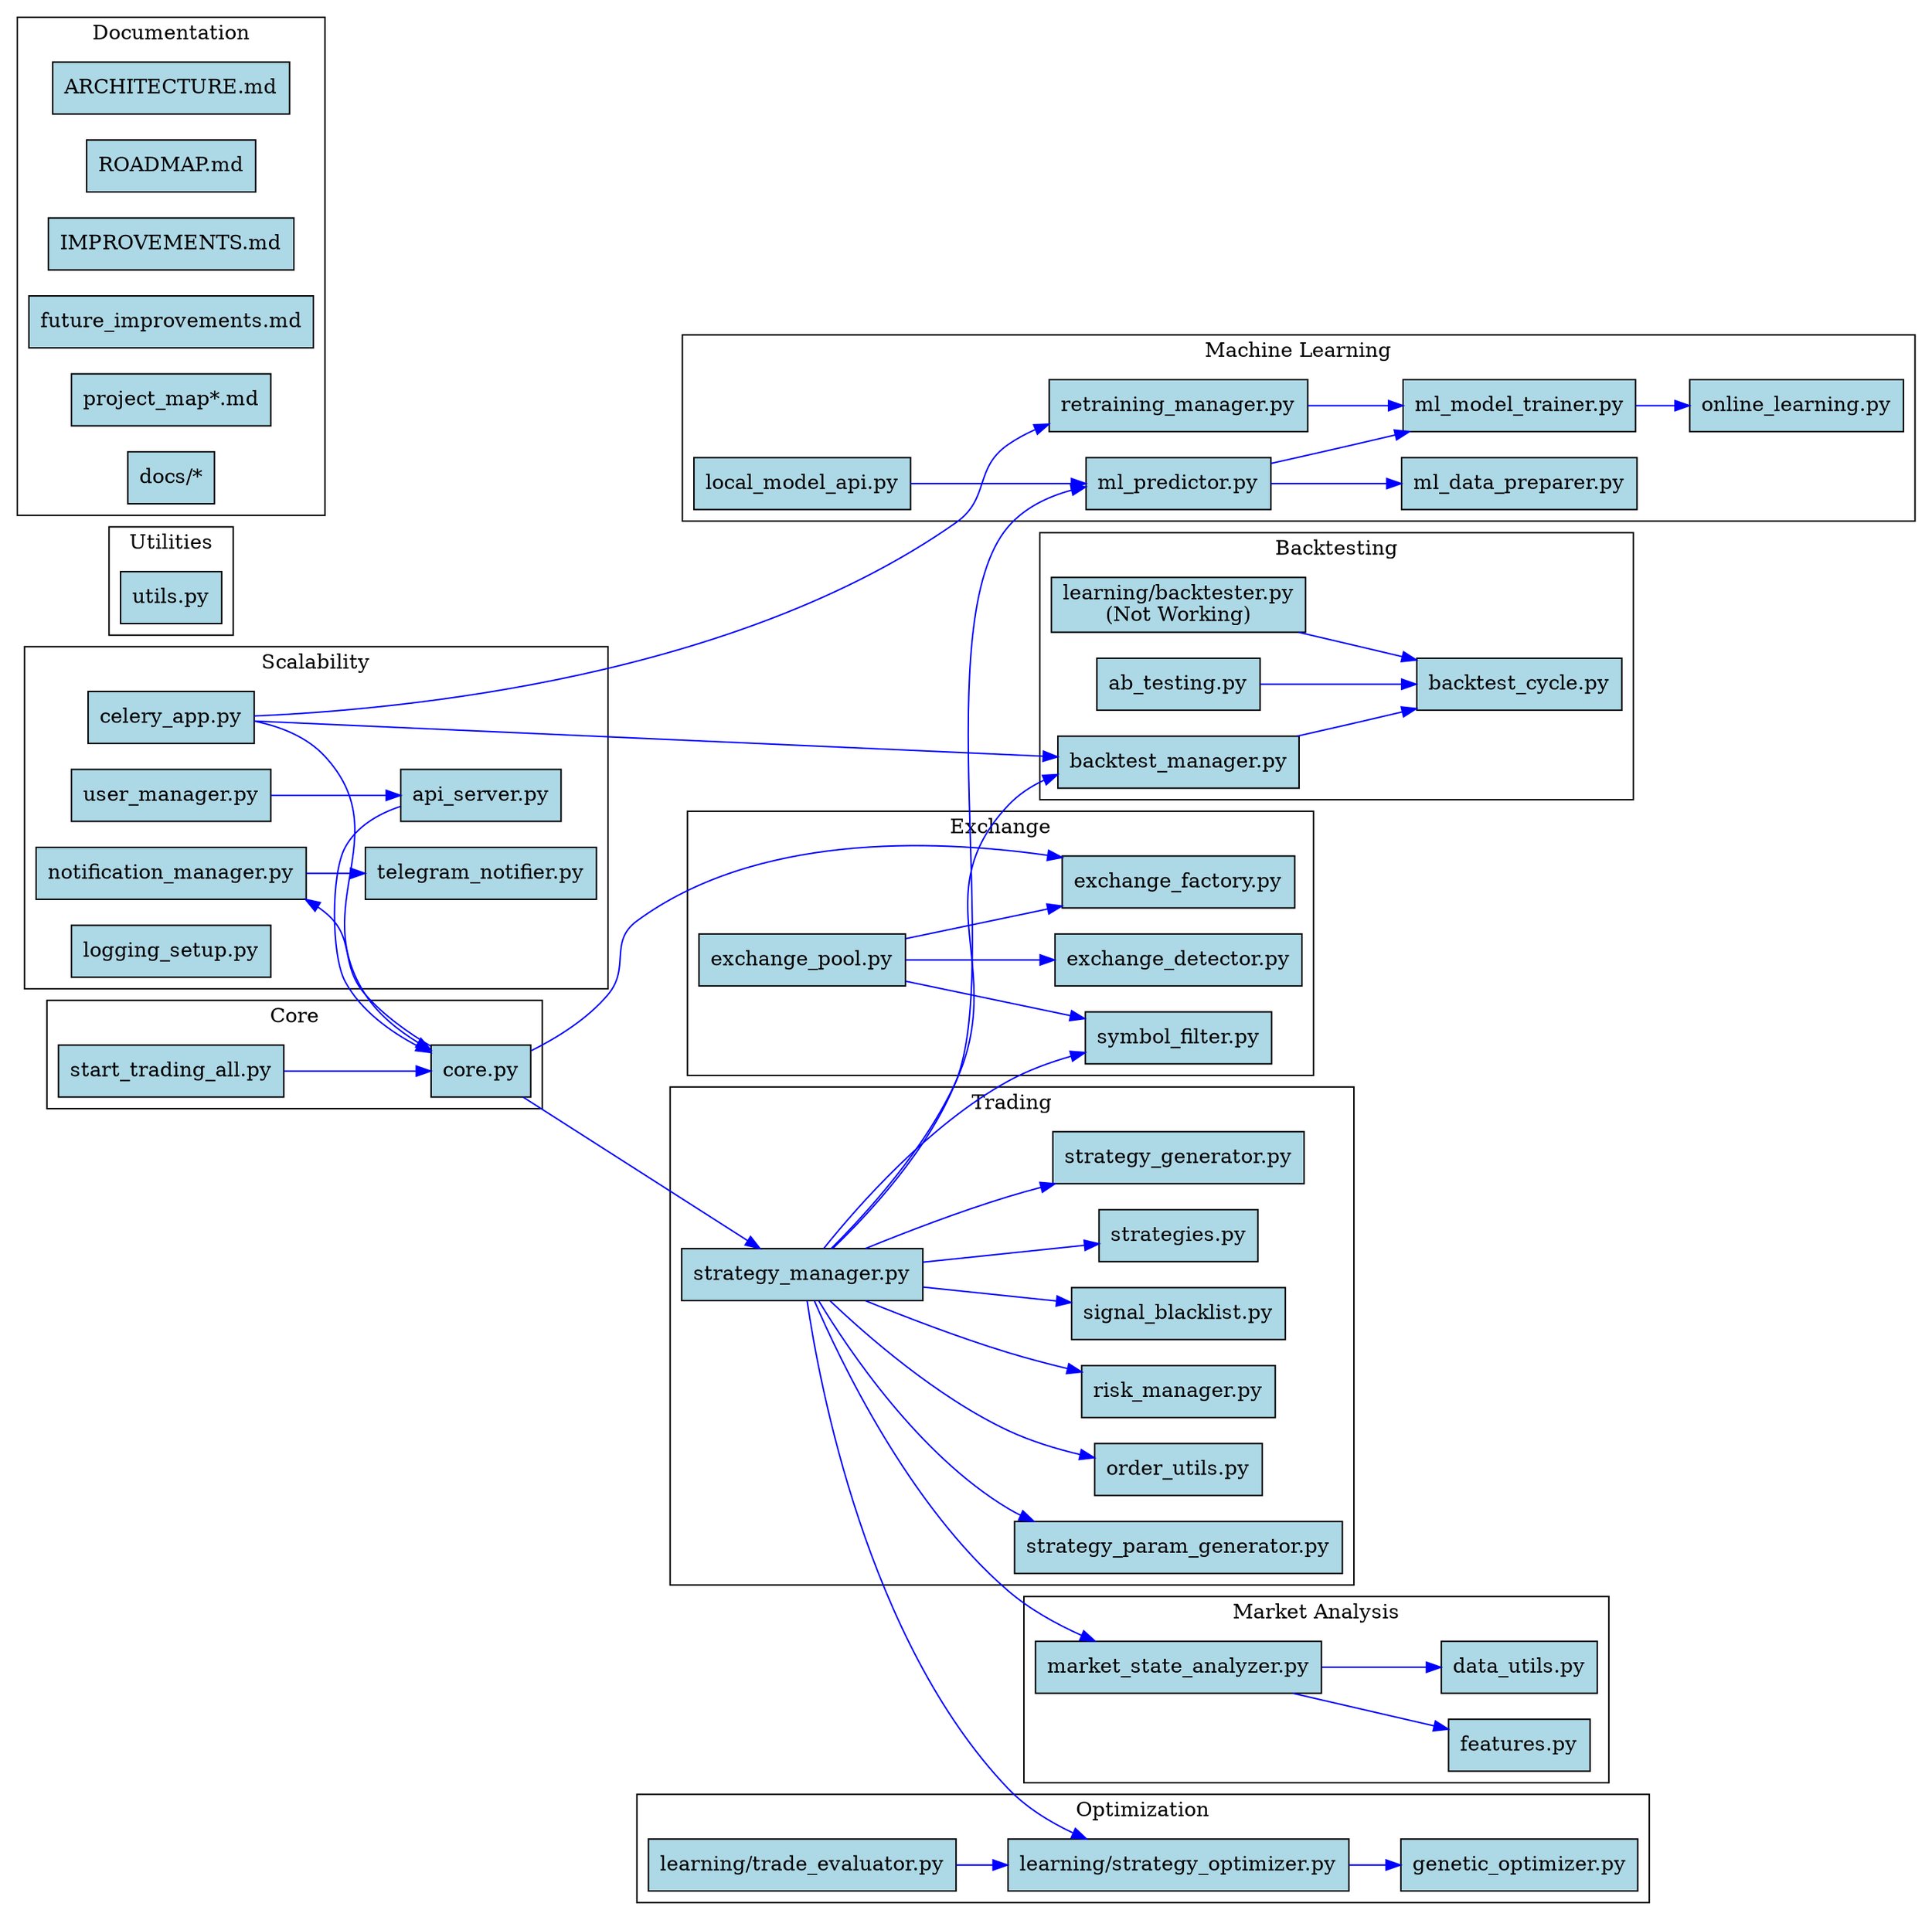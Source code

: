 digraph TradingBotSystem {
    rankdir=LR;
    node [shape=box, style=filled, fillcolor=lightblue];
    edge [color=blue];

    // Core
    subgraph cluster_core {
        label="Core";
        fillcolor=lightgreen;
        core [label="core.py"];
        start_trading [label="start_trading_all.py"];
        start_trading -> core;
    }

    // Trading
    subgraph cluster_trading {
        label="Trading";
        fillcolor=lightyellow;
        strategies [label="strategies.py"];
        strategy_manager [label="strategy_manager.py"];
        strategy_generator [label="strategy_generator.py"];
        strategy_param_generator [label="strategy_param_generator.py"];
        order_utils [label="order_utils.py"];
        risk_manager [label="risk_manager.py"];
        signal_blacklist [label="signal_blacklist.py"];
        strategy_manager -> strategies;
        strategy_manager -> strategy_generator;
        strategy_manager -> strategy_param_generator;
        strategy_manager -> order_utils;
        strategy_manager -> risk_manager;
        strategy_manager -> signal_blacklist;
        core -> strategy_manager;
    }

    // Exchange
    subgraph cluster_exchange {
        label="Exchange";
        fillcolor=lightcoral;
        exchange_factory [label="exchange_factory.py"];
        exchange_detector [label="exchange_detector.py"];
        exchange_pool [label="exchange_pool.py"];
        symbol_filter [label="symbol_filter.py"];
        exchange_pool -> exchange_factory;
        exchange_pool -> exchange_detector;
        exchange_pool -> symbol_filter;
        core -> exchange_factory;
    }

    // Market Analysis
    subgraph cluster_market_analysis {
        label="Market Analysis";
        fillcolor=lightpink;
        market_state_analyzer [label="market_state_analyzer.py"];
        features [label="features.py"];
        data_utils [label="data_utils.py"];
        market_state_analyzer -> features;
        market_state_analyzer -> data_utils;
        strategy_manager -> market_state_analyzer;
        strategy_manager -> symbol_filter;
    }

    // Machine Learning
    subgraph cluster_ml {
        label="Machine Learning";
        fillcolor=lightcyan;
        ml_data_preparer [label="ml_data_preparer.py"];
        ml_model_trainer [label="ml_model_trainer.py"];
        ml_predictor [label="ml_predictor.py"];
        online_learning [label="online_learning.py"];
        retraining_manager [label="retraining_manager.py"];
        local_model_api [label="local_model_api.py"];
        ml_predictor -> ml_model_trainer;
        ml_predictor -> ml_data_preparer;
        ml_model_trainer -> online_learning;
        retraining_manager -> ml_model_trainer;
        local_model_api -> ml_predictor;
        strategy_manager -> ml_predictor;
    }

    // Optimization
    subgraph cluster_optimization {
        label="Optimization";
        fillcolor=lightgoldenrodyellow;
        genetic_optimizer [label="genetic_optimizer.py"];
        strategy_optimizer [label="learning/strategy_optimizer.py"];
        trade_evaluator [label="learning/trade_evaluator.py"];
        strategy_optimizer -> genetic_optimizer;
        trade_evaluator -> strategy_optimizer;
        strategy_manager -> strategy_optimizer;
    }

    // Backtesting
    subgraph cluster_backtesting {
        label="Backtesting";
        fillcolor=lightgray;
        backtest_cycle [label="backtest_cycle.py"];
        backtest_manager [label="backtest_manager.py"];
        learning_backtester [label="learning/backtester.py\n(Not Working)"];
        ab_testing [label="ab_testing.py"];
        backtest_manager -> backtest_cycle;
        learning_backtester -> backtest_cycle;
        ab_testing -> backtest_cycle;
        strategy_manager -> backtest_manager;
    }

    // Scalability
    subgraph cluster_scalability {
        label="Scalability";
        fillcolor=lightseagreen;
        celery_app [label="celery_app.py"];
        api_server [label="api_server.py"];
        user_manager [label="user_manager.py"];
        notification_manager [label="notification_manager.py"];
        telegram_notifier [label="telegram_notifier.py"];
        logging_setup [label="logging_setup.py"];
        notification_manager -> telegram_notifier;
        celery_app -> backtest_manager;
        celery_app -> retraining_manager;
        celery_app -> core;
        api_server -> core;
        user_manager -> api_server;
        core -> notification_manager;
    }

    // Utilities
    subgraph cluster_utilities {
        label="Utilities";
        fillcolor=lightsalmon;
        utils [label="utils.py"];
    }

    // Documentation
    subgraph cluster_documentation {
        label="Documentation";
        fillcolor=lavender;
        architecture_md [label="ARCHITECTURE.md"];
        roadmap_md [label="ROADMAP.md"];
        improvements_md [label="IMPROVEMENTS.md"];
        future_improvements [label="future_improvements.md"];
        project_map_md [label="project_map*.md"];
        docs [label="docs/*"];
    }
}
